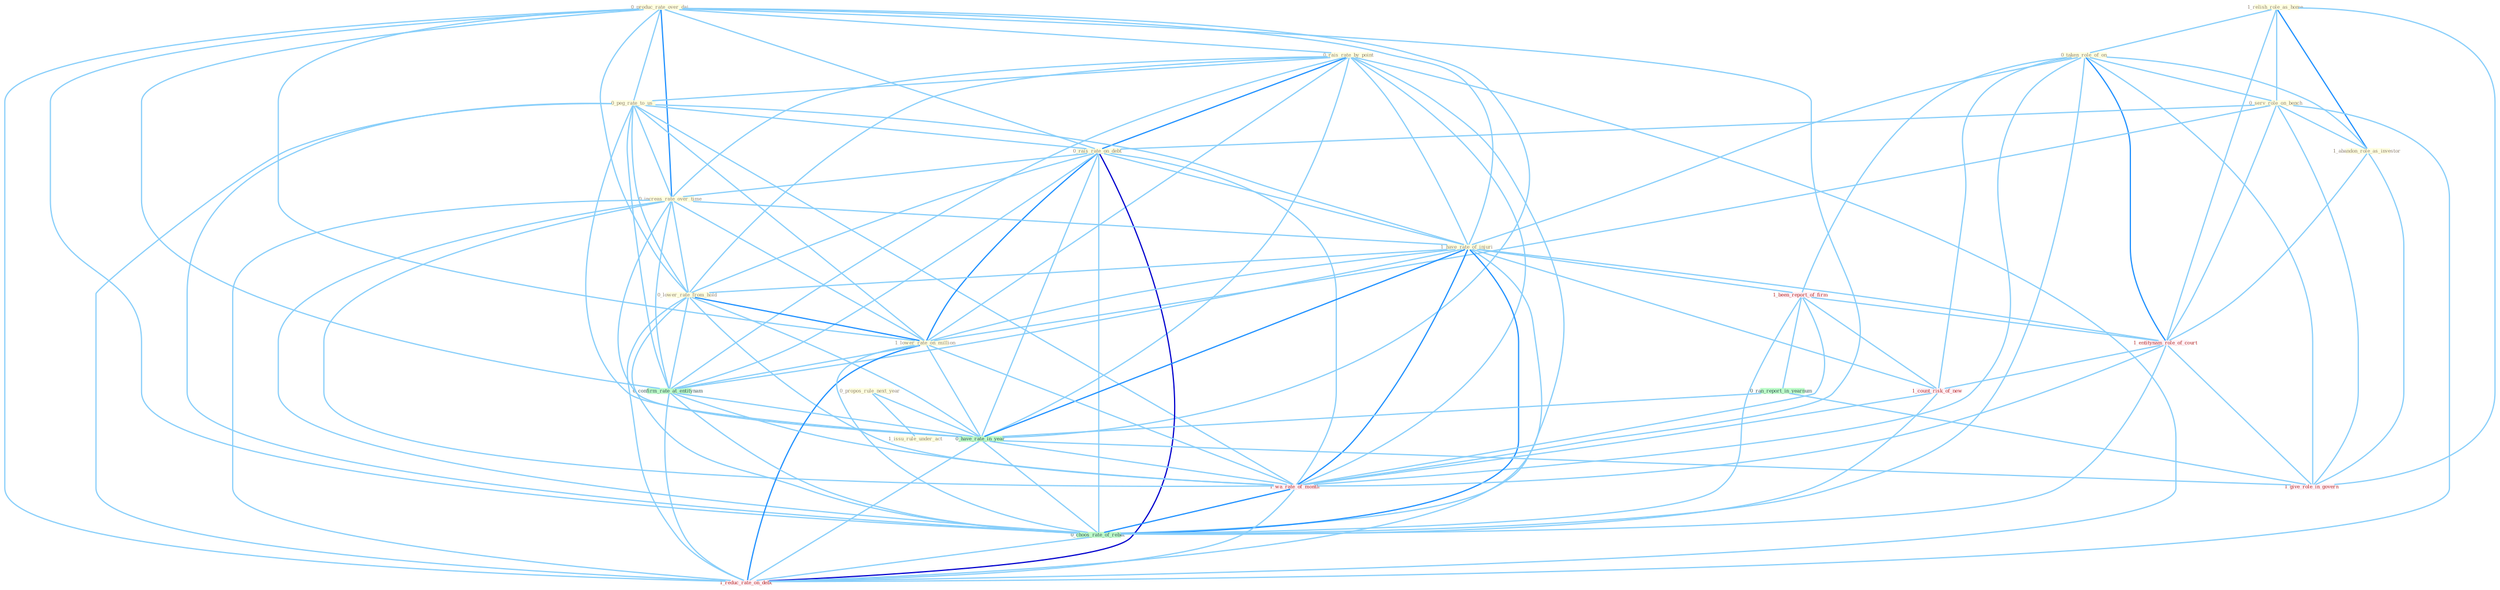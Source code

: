 Graph G{ 
    node
    [shape=polygon,style=filled,width=.5,height=.06,color="#BDFCC9",fixedsize=true,fontsize=4,
    fontcolor="#2f4f4f"];
    {node
    [color="#ffffe0", fontcolor="#8b7d6b"] "0_propos_rule_next_year " "1_relish_role_as_home " "0_produc_rate_over_dai " "0_rais_rate_by_point " "0_peg_rate_to_us " "0_taken_role_of_on " "1_issu_rule_under_act " "0_serv_role_on_bench " "0_rais_rate_on_debt " "0_increas_rate_over_time " "1_abandon_role_as_investor " "1_have_rate_of_injuri " "0_lower_rate_from_hold " "1_lower_rate_on_million "}
{node [color="#fff0f5", fontcolor="#b22222"] "1_been_report_of_firm " "1_entitynam_role_of_court " "1_count_risk_of_new " "1_wa_rate_of_month " "1_reduc_rate_on_debt " "1_give_role_in_govern "}
edge [color="#B0E2FF"];

	"0_propos_rule_next_year " -- "1_issu_rule_under_act " [w="1", color="#87cefa" ];
	"0_propos_rule_next_year " -- "0_have_rate_in_year " [w="1", color="#87cefa" ];
	"1_relish_role_as_home " -- "0_taken_role_of_on " [w="1", color="#87cefa" ];
	"1_relish_role_as_home " -- "0_serv_role_on_bench " [w="1", color="#87cefa" ];
	"1_relish_role_as_home " -- "1_abandon_role_as_investor " [w="2", color="#1e90ff" , len=0.8];
	"1_relish_role_as_home " -- "1_entitynam_role_of_court " [w="1", color="#87cefa" ];
	"1_relish_role_as_home " -- "1_give_role_in_govern " [w="1", color="#87cefa" ];
	"0_produc_rate_over_dai " -- "0_rais_rate_by_point " [w="1", color="#87cefa" ];
	"0_produc_rate_over_dai " -- "0_peg_rate_to_us " [w="1", color="#87cefa" ];
	"0_produc_rate_over_dai " -- "0_rais_rate_on_debt " [w="1", color="#87cefa" ];
	"0_produc_rate_over_dai " -- "0_increas_rate_over_time " [w="2", color="#1e90ff" , len=0.8];
	"0_produc_rate_over_dai " -- "1_have_rate_of_injuri " [w="1", color="#87cefa" ];
	"0_produc_rate_over_dai " -- "0_lower_rate_from_hold " [w="1", color="#87cefa" ];
	"0_produc_rate_over_dai " -- "1_lower_rate_on_million " [w="1", color="#87cefa" ];
	"0_produc_rate_over_dai " -- "0_confirm_rate_at_entitynam " [w="1", color="#87cefa" ];
	"0_produc_rate_over_dai " -- "0_have_rate_in_year " [w="1", color="#87cefa" ];
	"0_produc_rate_over_dai " -- "1_wa_rate_of_month " [w="1", color="#87cefa" ];
	"0_produc_rate_over_dai " -- "0_choos_rate_of_rebat " [w="1", color="#87cefa" ];
	"0_produc_rate_over_dai " -- "1_reduc_rate_on_debt " [w="1", color="#87cefa" ];
	"0_rais_rate_by_point " -- "0_peg_rate_to_us " [w="1", color="#87cefa" ];
	"0_rais_rate_by_point " -- "0_rais_rate_on_debt " [w="2", color="#1e90ff" , len=0.8];
	"0_rais_rate_by_point " -- "0_increas_rate_over_time " [w="1", color="#87cefa" ];
	"0_rais_rate_by_point " -- "1_have_rate_of_injuri " [w="1", color="#87cefa" ];
	"0_rais_rate_by_point " -- "0_lower_rate_from_hold " [w="1", color="#87cefa" ];
	"0_rais_rate_by_point " -- "1_lower_rate_on_million " [w="1", color="#87cefa" ];
	"0_rais_rate_by_point " -- "0_confirm_rate_at_entitynam " [w="1", color="#87cefa" ];
	"0_rais_rate_by_point " -- "0_have_rate_in_year " [w="1", color="#87cefa" ];
	"0_rais_rate_by_point " -- "1_wa_rate_of_month " [w="1", color="#87cefa" ];
	"0_rais_rate_by_point " -- "0_choos_rate_of_rebat " [w="1", color="#87cefa" ];
	"0_rais_rate_by_point " -- "1_reduc_rate_on_debt " [w="1", color="#87cefa" ];
	"0_peg_rate_to_us " -- "0_rais_rate_on_debt " [w="1", color="#87cefa" ];
	"0_peg_rate_to_us " -- "0_increas_rate_over_time " [w="1", color="#87cefa" ];
	"0_peg_rate_to_us " -- "1_have_rate_of_injuri " [w="1", color="#87cefa" ];
	"0_peg_rate_to_us " -- "0_lower_rate_from_hold " [w="1", color="#87cefa" ];
	"0_peg_rate_to_us " -- "1_lower_rate_on_million " [w="1", color="#87cefa" ];
	"0_peg_rate_to_us " -- "0_confirm_rate_at_entitynam " [w="1", color="#87cefa" ];
	"0_peg_rate_to_us " -- "0_have_rate_in_year " [w="1", color="#87cefa" ];
	"0_peg_rate_to_us " -- "1_wa_rate_of_month " [w="1", color="#87cefa" ];
	"0_peg_rate_to_us " -- "0_choos_rate_of_rebat " [w="1", color="#87cefa" ];
	"0_peg_rate_to_us " -- "1_reduc_rate_on_debt " [w="1", color="#87cefa" ];
	"0_taken_role_of_on " -- "0_serv_role_on_bench " [w="1", color="#87cefa" ];
	"0_taken_role_of_on " -- "1_abandon_role_as_investor " [w="1", color="#87cefa" ];
	"0_taken_role_of_on " -- "1_have_rate_of_injuri " [w="1", color="#87cefa" ];
	"0_taken_role_of_on " -- "1_been_report_of_firm " [w="1", color="#87cefa" ];
	"0_taken_role_of_on " -- "1_entitynam_role_of_court " [w="2", color="#1e90ff" , len=0.8];
	"0_taken_role_of_on " -- "1_count_risk_of_new " [w="1", color="#87cefa" ];
	"0_taken_role_of_on " -- "1_wa_rate_of_month " [w="1", color="#87cefa" ];
	"0_taken_role_of_on " -- "0_choos_rate_of_rebat " [w="1", color="#87cefa" ];
	"0_taken_role_of_on " -- "1_give_role_in_govern " [w="1", color="#87cefa" ];
	"0_serv_role_on_bench " -- "0_rais_rate_on_debt " [w="1", color="#87cefa" ];
	"0_serv_role_on_bench " -- "1_abandon_role_as_investor " [w="1", color="#87cefa" ];
	"0_serv_role_on_bench " -- "1_lower_rate_on_million " [w="1", color="#87cefa" ];
	"0_serv_role_on_bench " -- "1_entitynam_role_of_court " [w="1", color="#87cefa" ];
	"0_serv_role_on_bench " -- "1_reduc_rate_on_debt " [w="1", color="#87cefa" ];
	"0_serv_role_on_bench " -- "1_give_role_in_govern " [w="1", color="#87cefa" ];
	"0_rais_rate_on_debt " -- "0_increas_rate_over_time " [w="1", color="#87cefa" ];
	"0_rais_rate_on_debt " -- "1_have_rate_of_injuri " [w="1", color="#87cefa" ];
	"0_rais_rate_on_debt " -- "0_lower_rate_from_hold " [w="1", color="#87cefa" ];
	"0_rais_rate_on_debt " -- "1_lower_rate_on_million " [w="2", color="#1e90ff" , len=0.8];
	"0_rais_rate_on_debt " -- "0_confirm_rate_at_entitynam " [w="1", color="#87cefa" ];
	"0_rais_rate_on_debt " -- "0_have_rate_in_year " [w="1", color="#87cefa" ];
	"0_rais_rate_on_debt " -- "1_wa_rate_of_month " [w="1", color="#87cefa" ];
	"0_rais_rate_on_debt " -- "0_choos_rate_of_rebat " [w="1", color="#87cefa" ];
	"0_rais_rate_on_debt " -- "1_reduc_rate_on_debt " [w="3", color="#0000cd" , len=0.6];
	"0_increas_rate_over_time " -- "1_have_rate_of_injuri " [w="1", color="#87cefa" ];
	"0_increas_rate_over_time " -- "0_lower_rate_from_hold " [w="1", color="#87cefa" ];
	"0_increas_rate_over_time " -- "1_lower_rate_on_million " [w="1", color="#87cefa" ];
	"0_increas_rate_over_time " -- "0_confirm_rate_at_entitynam " [w="1", color="#87cefa" ];
	"0_increas_rate_over_time " -- "0_have_rate_in_year " [w="1", color="#87cefa" ];
	"0_increas_rate_over_time " -- "1_wa_rate_of_month " [w="1", color="#87cefa" ];
	"0_increas_rate_over_time " -- "0_choos_rate_of_rebat " [w="1", color="#87cefa" ];
	"0_increas_rate_over_time " -- "1_reduc_rate_on_debt " [w="1", color="#87cefa" ];
	"1_abandon_role_as_investor " -- "1_entitynam_role_of_court " [w="1", color="#87cefa" ];
	"1_abandon_role_as_investor " -- "1_give_role_in_govern " [w="1", color="#87cefa" ];
	"1_have_rate_of_injuri " -- "0_lower_rate_from_hold " [w="1", color="#87cefa" ];
	"1_have_rate_of_injuri " -- "1_lower_rate_on_million " [w="1", color="#87cefa" ];
	"1_have_rate_of_injuri " -- "1_been_report_of_firm " [w="1", color="#87cefa" ];
	"1_have_rate_of_injuri " -- "1_entitynam_role_of_court " [w="1", color="#87cefa" ];
	"1_have_rate_of_injuri " -- "1_count_risk_of_new " [w="1", color="#87cefa" ];
	"1_have_rate_of_injuri " -- "0_confirm_rate_at_entitynam " [w="1", color="#87cefa" ];
	"1_have_rate_of_injuri " -- "0_have_rate_in_year " [w="2", color="#1e90ff" , len=0.8];
	"1_have_rate_of_injuri " -- "1_wa_rate_of_month " [w="2", color="#1e90ff" , len=0.8];
	"1_have_rate_of_injuri " -- "0_choos_rate_of_rebat " [w="2", color="#1e90ff" , len=0.8];
	"1_have_rate_of_injuri " -- "1_reduc_rate_on_debt " [w="1", color="#87cefa" ];
	"0_lower_rate_from_hold " -- "1_lower_rate_on_million " [w="2", color="#1e90ff" , len=0.8];
	"0_lower_rate_from_hold " -- "0_confirm_rate_at_entitynam " [w="1", color="#87cefa" ];
	"0_lower_rate_from_hold " -- "0_have_rate_in_year " [w="1", color="#87cefa" ];
	"0_lower_rate_from_hold " -- "1_wa_rate_of_month " [w="1", color="#87cefa" ];
	"0_lower_rate_from_hold " -- "0_choos_rate_of_rebat " [w="1", color="#87cefa" ];
	"0_lower_rate_from_hold " -- "1_reduc_rate_on_debt " [w="1", color="#87cefa" ];
	"1_lower_rate_on_million " -- "0_confirm_rate_at_entitynam " [w="1", color="#87cefa" ];
	"1_lower_rate_on_million " -- "0_have_rate_in_year " [w="1", color="#87cefa" ];
	"1_lower_rate_on_million " -- "1_wa_rate_of_month " [w="1", color="#87cefa" ];
	"1_lower_rate_on_million " -- "0_choos_rate_of_rebat " [w="1", color="#87cefa" ];
	"1_lower_rate_on_million " -- "1_reduc_rate_on_debt " [w="2", color="#1e90ff" , len=0.8];
	"1_been_report_of_firm " -- "1_entitynam_role_of_court " [w="1", color="#87cefa" ];
	"1_been_report_of_firm " -- "0_ran_report_in_yearnum " [w="1", color="#87cefa" ];
	"1_been_report_of_firm " -- "1_count_risk_of_new " [w="1", color="#87cefa" ];
	"1_been_report_of_firm " -- "1_wa_rate_of_month " [w="1", color="#87cefa" ];
	"1_been_report_of_firm " -- "0_choos_rate_of_rebat " [w="1", color="#87cefa" ];
	"1_entitynam_role_of_court " -- "1_count_risk_of_new " [w="1", color="#87cefa" ];
	"1_entitynam_role_of_court " -- "1_wa_rate_of_month " [w="1", color="#87cefa" ];
	"1_entitynam_role_of_court " -- "0_choos_rate_of_rebat " [w="1", color="#87cefa" ];
	"1_entitynam_role_of_court " -- "1_give_role_in_govern " [w="1", color="#87cefa" ];
	"0_ran_report_in_yearnum " -- "0_have_rate_in_year " [w="1", color="#87cefa" ];
	"0_ran_report_in_yearnum " -- "1_give_role_in_govern " [w="1", color="#87cefa" ];
	"1_count_risk_of_new " -- "1_wa_rate_of_month " [w="1", color="#87cefa" ];
	"1_count_risk_of_new " -- "0_choos_rate_of_rebat " [w="1", color="#87cefa" ];
	"0_confirm_rate_at_entitynam " -- "0_have_rate_in_year " [w="1", color="#87cefa" ];
	"0_confirm_rate_at_entitynam " -- "1_wa_rate_of_month " [w="1", color="#87cefa" ];
	"0_confirm_rate_at_entitynam " -- "0_choos_rate_of_rebat " [w="1", color="#87cefa" ];
	"0_confirm_rate_at_entitynam " -- "1_reduc_rate_on_debt " [w="1", color="#87cefa" ];
	"0_have_rate_in_year " -- "1_wa_rate_of_month " [w="1", color="#87cefa" ];
	"0_have_rate_in_year " -- "0_choos_rate_of_rebat " [w="1", color="#87cefa" ];
	"0_have_rate_in_year " -- "1_reduc_rate_on_debt " [w="1", color="#87cefa" ];
	"0_have_rate_in_year " -- "1_give_role_in_govern " [w="1", color="#87cefa" ];
	"1_wa_rate_of_month " -- "0_choos_rate_of_rebat " [w="2", color="#1e90ff" , len=0.8];
	"1_wa_rate_of_month " -- "1_reduc_rate_on_debt " [w="1", color="#87cefa" ];
	"0_choos_rate_of_rebat " -- "1_reduc_rate_on_debt " [w="1", color="#87cefa" ];
}